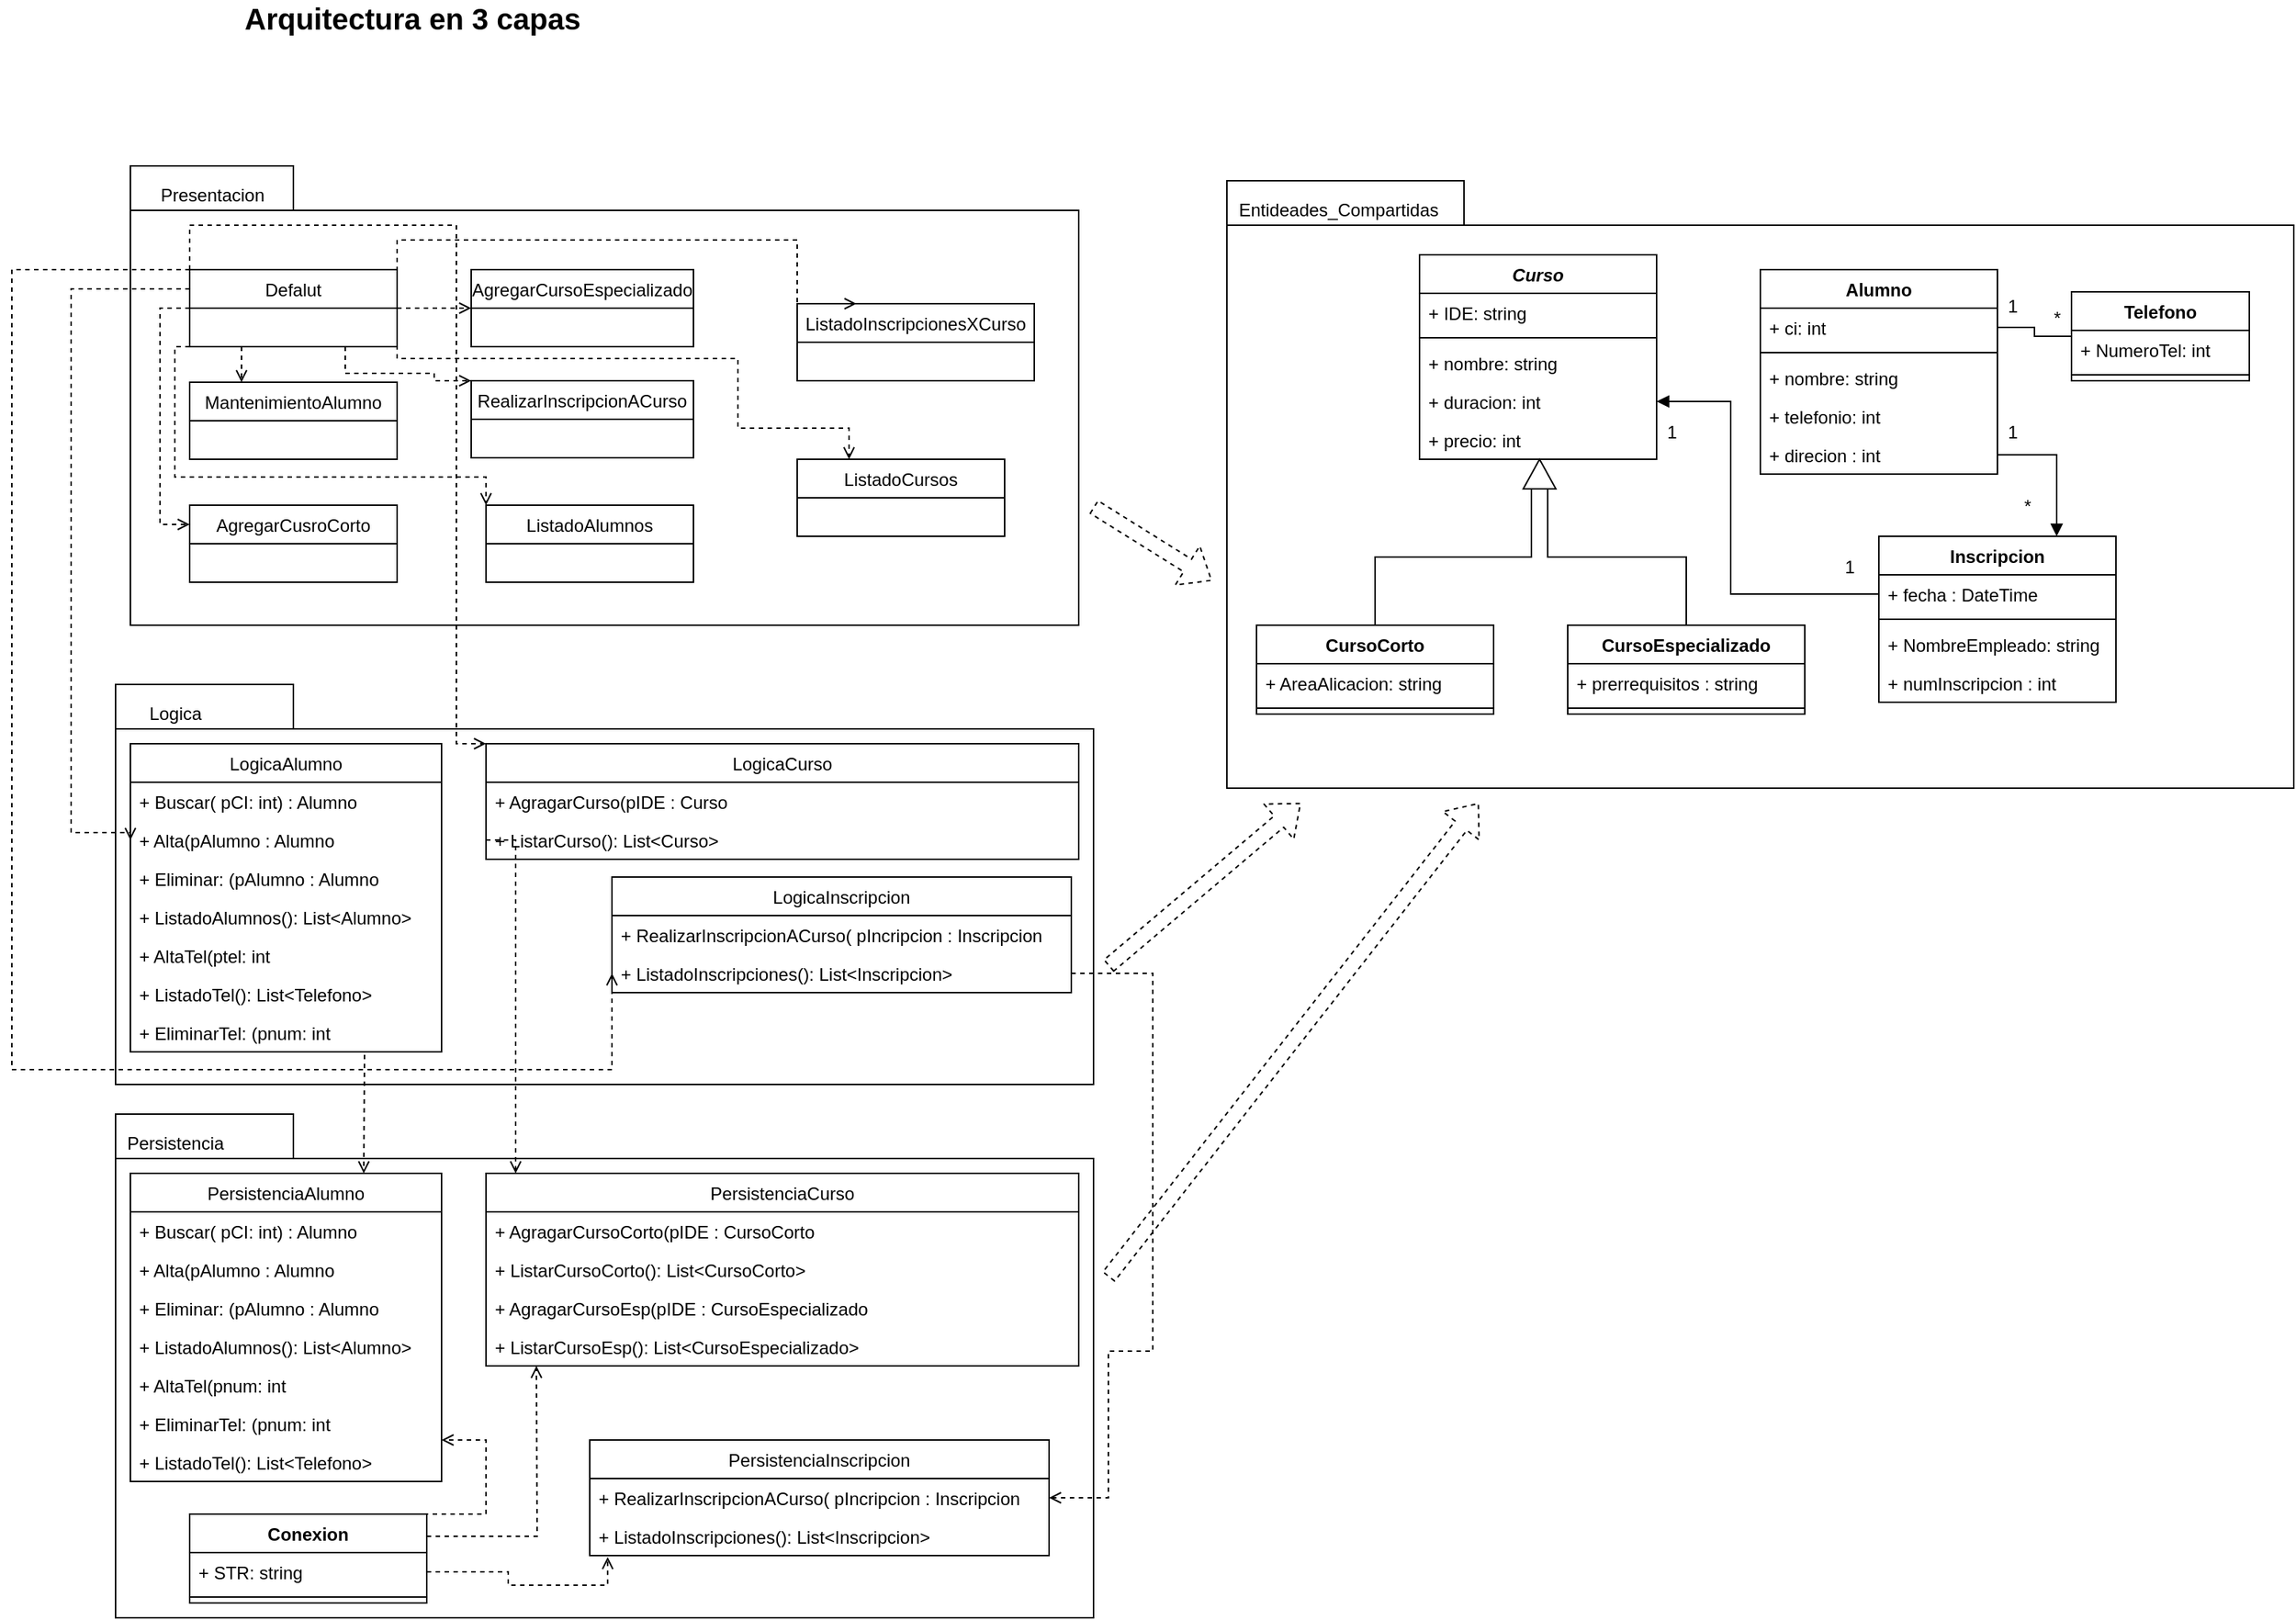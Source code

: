 <mxfile version="13.6.3" type="device"><diagram id="pXyvaEt-0e333uQtJ3Nj" name="Page-1"><mxGraphModel dx="681" dy="1565" grid="1" gridSize="10" guides="1" tooltips="1" connect="1" arrows="1" fold="1" page="1" pageScale="1" pageWidth="850" pageHeight="1100" math="0" shadow="0"><root><mxCell id="0"/><mxCell id="1" parent="0"/><mxCell id="7rVSBDnHwhXZP3ENCWc4-67" value="" style="shape=folder;fontStyle=1;spacingTop=10;tabWidth=120;tabHeight=30;tabPosition=left;html=1;" parent="1" vertex="1"><mxGeometry x="210" y="320" width="660" height="270" as="geometry"/></mxCell><mxCell id="7rVSBDnHwhXZP3ENCWc4-52" value="" style="shape=folder;fontStyle=1;spacingTop=10;tabWidth=110;tabHeight=30;tabPosition=left;html=1;" parent="1" vertex="1"><mxGeometry x="220" y="-30" width="640" height="310" as="geometry"/></mxCell><mxCell id="7rVSBDnHwhXZP3ENCWc4-31" value="" style="shape=folder;fontStyle=1;spacingTop=10;tabWidth=160;tabHeight=30;tabPosition=left;html=1;" parent="1" vertex="1"><mxGeometry x="960" y="-20" width="720" height="410" as="geometry"/></mxCell><mxCell id="7rVSBDnHwhXZP3ENCWc4-15" style="edgeStyle=orthogonalEdgeStyle;rounded=0;orthogonalLoop=1;jettySize=auto;html=1;exitX=0;exitY=0.25;exitDx=0;exitDy=0;endArrow=none;endFill=0;" parent="1" source="7rVSBDnHwhXZP3ENCWc4-14" target="7rVSBDnHwhXZP3ENCWc4-5" edge="1"><mxGeometry relative="1" as="geometry"/></mxCell><mxCell id="7rVSBDnHwhXZP3ENCWc4-16" style="edgeStyle=orthogonalEdgeStyle;rounded=0;orthogonalLoop=1;jettySize=auto;html=1;exitX=0;exitY=0.75;exitDx=0;exitDy=0;entryX=0.5;entryY=0;entryDx=0;entryDy=0;endArrow=none;endFill=0;" parent="1" source="7rVSBDnHwhXZP3ENCWc4-14" target="7rVSBDnHwhXZP3ENCWc4-11" edge="1"><mxGeometry relative="1" as="geometry"/></mxCell><mxCell id="7rVSBDnHwhXZP3ENCWc4-14" value="" style="triangle;whiteSpace=wrap;html=1;rotation=-90;" parent="1" vertex="1"><mxGeometry x="1161" y="167" width="20" height="22" as="geometry"/></mxCell><mxCell id="7rVSBDnHwhXZP3ENCWc4-29" style="edgeStyle=orthogonalEdgeStyle;rounded=0;orthogonalLoop=1;jettySize=auto;html=1;exitX=1;exitY=0.5;exitDx=0;exitDy=0;entryX=0.75;entryY=0;entryDx=0;entryDy=0;endArrow=block;endFill=1;" parent="1" source="7rVSBDnHwhXZP3ENCWc4-22" target="7rVSBDnHwhXZP3ENCWc4-23" edge="1"><mxGeometry relative="1" as="geometry"/></mxCell><mxCell id="7rVSBDnHwhXZP3ENCWc4-30" style="edgeStyle=orthogonalEdgeStyle;rounded=0;orthogonalLoop=1;jettySize=auto;html=1;exitX=0;exitY=0.5;exitDx=0;exitDy=0;entryX=1;entryY=0.5;entryDx=0;entryDy=0;endArrow=block;endFill=1;" parent="1" source="7rVSBDnHwhXZP3ENCWc4-24" target="7rVSBDnHwhXZP3ENCWc4-9" edge="1"><mxGeometry relative="1" as="geometry"><Array as="points"><mxPoint x="1300" y="259"/><mxPoint x="1300" y="129"/></Array></mxGeometry></mxCell><mxCell id="2" value="Entideades_Compartidas" style="text;html=1;align=center;verticalAlign=middle;resizable=0;points=[];autosize=1;" parent="1" vertex="1"><mxGeometry x="960" y="-10" width="150" height="20" as="geometry"/></mxCell><mxCell id="7rVSBDnHwhXZP3ENCWc4-44" style="edgeStyle=orthogonalEdgeStyle;rounded=0;orthogonalLoop=1;jettySize=auto;html=1;exitX=1;exitY=0.5;exitDx=0;exitDy=0;entryX=0;entryY=0.5;entryDx=0;entryDy=0;endArrow=open;endFill=0;dashed=1;" parent="1" source="7rVSBDnHwhXZP3ENCWc4-36" target="7rVSBDnHwhXZP3ENCWc4-39" edge="1"><mxGeometry relative="1" as="geometry"/></mxCell><mxCell id="7rVSBDnHwhXZP3ENCWc4-45" style="edgeStyle=orthogonalEdgeStyle;rounded=0;orthogonalLoop=1;jettySize=auto;html=1;exitX=1;exitY=0.25;exitDx=0;exitDy=0;entryX=0.25;entryY=0;entryDx=0;entryDy=0;dashed=1;endArrow=open;endFill=0;" parent="1" source="7rVSBDnHwhXZP3ENCWc4-36" target="7rVSBDnHwhXZP3ENCWc4-43" edge="1"><mxGeometry relative="1" as="geometry"><Array as="points"><mxPoint x="400" y="20"/><mxPoint x="670" y="20"/></Array></mxGeometry></mxCell><mxCell id="7rVSBDnHwhXZP3ENCWc4-46" style="edgeStyle=orthogonalEdgeStyle;rounded=0;orthogonalLoop=1;jettySize=auto;html=1;exitX=1;exitY=0.75;exitDx=0;exitDy=0;entryX=0.25;entryY=0;entryDx=0;entryDy=0;dashed=1;endArrow=open;endFill=0;" parent="1" source="7rVSBDnHwhXZP3ENCWc4-36" target="7rVSBDnHwhXZP3ENCWc4-42" edge="1"><mxGeometry relative="1" as="geometry"><Array as="points"><mxPoint x="400" y="100"/><mxPoint x="630" y="100"/><mxPoint x="630" y="147"/></Array></mxGeometry></mxCell><mxCell id="7rVSBDnHwhXZP3ENCWc4-47" style="edgeStyle=orthogonalEdgeStyle;rounded=0;orthogonalLoop=1;jettySize=auto;html=1;exitX=0.75;exitY=1;exitDx=0;exitDy=0;entryX=0;entryY=0;entryDx=0;entryDy=0;dashed=1;endArrow=open;endFill=0;" parent="1" source="7rVSBDnHwhXZP3ENCWc4-36" target="7rVSBDnHwhXZP3ENCWc4-38" edge="1"><mxGeometry relative="1" as="geometry"><Array as="points"><mxPoint x="365" y="110"/><mxPoint x="425" y="110"/><mxPoint x="425" y="115"/></Array></mxGeometry></mxCell><mxCell id="7rVSBDnHwhXZP3ENCWc4-49" style="edgeStyle=orthogonalEdgeStyle;rounded=0;orthogonalLoop=1;jettySize=auto;html=1;exitX=0;exitY=1;exitDx=0;exitDy=0;entryX=0;entryY=0;entryDx=0;entryDy=0;dashed=1;endArrow=open;endFill=0;" parent="1" source="7rVSBDnHwhXZP3ENCWc4-36" target="7rVSBDnHwhXZP3ENCWc4-41" edge="1"><mxGeometry relative="1" as="geometry"><Array as="points"><mxPoint x="250" y="92"/><mxPoint x="250" y="180"/><mxPoint x="460" y="180"/></Array></mxGeometry></mxCell><mxCell id="7rVSBDnHwhXZP3ENCWc4-51" style="edgeStyle=orthogonalEdgeStyle;rounded=0;orthogonalLoop=1;jettySize=auto;html=1;exitX=0;exitY=0.5;exitDx=0;exitDy=0;entryX=0;entryY=0.25;entryDx=0;entryDy=0;dashed=1;endArrow=open;endFill=0;" parent="1" source="7rVSBDnHwhXZP3ENCWc4-36" target="7rVSBDnHwhXZP3ENCWc4-40" edge="1"><mxGeometry relative="1" as="geometry"/></mxCell><mxCell id="7rVSBDnHwhXZP3ENCWc4-69" style="edgeStyle=orthogonalEdgeStyle;rounded=0;orthogonalLoop=1;jettySize=auto;html=1;exitX=0;exitY=0.25;exitDx=0;exitDy=0;entryX=0;entryY=0.5;entryDx=0;entryDy=0;dashed=1;endArrow=open;endFill=0;" parent="1" source="7rVSBDnHwhXZP3ENCWc4-36" target="7rVSBDnHwhXZP3ENCWc4-56" edge="1"><mxGeometry relative="1" as="geometry"><Array as="points"><mxPoint x="180" y="53"/><mxPoint x="180" y="420"/><mxPoint x="220" y="420"/></Array></mxGeometry></mxCell><mxCell id="7rVSBDnHwhXZP3ENCWc4-70" style="edgeStyle=orthogonalEdgeStyle;rounded=0;orthogonalLoop=1;jettySize=auto;html=1;exitX=0;exitY=0;exitDx=0;exitDy=0;dashed=1;endArrow=open;endFill=0;entryX=0;entryY=0;entryDx=0;entryDy=0;" parent="1" source="7rVSBDnHwhXZP3ENCWc4-36" target="7rVSBDnHwhXZP3ENCWc4-58" edge="1"><mxGeometry relative="1" as="geometry"><mxPoint x="150" y="350" as="targetPoint"/><Array as="points"><mxPoint x="260" y="10"/><mxPoint x="440" y="10"/><mxPoint x="440" y="360"/></Array></mxGeometry></mxCell><mxCell id="7rVSBDnHwhXZP3ENCWc4-71" style="edgeStyle=orthogonalEdgeStyle;rounded=0;orthogonalLoop=1;jettySize=auto;html=1;exitX=1;exitY=1;exitDx=0;exitDy=0;entryX=0;entryY=0.5;entryDx=0;entryDy=0;dashed=1;endArrow=open;endFill=0;" parent="1" source="7rVSBDnHwhXZP3ENCWc4-36" target="7rVSBDnHwhXZP3ENCWc4-64" edge="1"><mxGeometry relative="1" as="geometry"><Array as="points"><mxPoint x="400" y="40"/><mxPoint x="140" y="40"/><mxPoint x="140" y="580"/><mxPoint x="545" y="580"/></Array></mxGeometry></mxCell><mxCell id="7rVSBDnHwhXZP3ENCWc4-36" value="Defalut" style="swimlane;fontStyle=0;childLayout=stackLayout;horizontal=1;startSize=26;fillColor=none;horizontalStack=0;resizeParent=1;resizeParentMax=0;resizeLast=0;collapsible=1;marginBottom=0;" parent="1" vertex="1"><mxGeometry x="260" y="40" width="140" height="52" as="geometry"/></mxCell><mxCell id="7rVSBDnHwhXZP3ENCWc4-41" value="ListadoAlumnos" style="swimlane;fontStyle=0;childLayout=stackLayout;horizontal=1;startSize=26;fillColor=none;horizontalStack=0;resizeParent=1;resizeParentMax=0;resizeLast=0;collapsible=1;marginBottom=0;" parent="1" vertex="1"><mxGeometry x="460" y="199" width="140" height="52" as="geometry"/></mxCell><mxCell id="7rVSBDnHwhXZP3ENCWc4-40" value="AgregarCusroCorto" style="swimlane;fontStyle=0;childLayout=stackLayout;horizontal=1;startSize=26;fillColor=none;horizontalStack=0;resizeParent=1;resizeParentMax=0;resizeLast=0;collapsible=1;marginBottom=0;" parent="1" vertex="1"><mxGeometry x="260" y="199" width="140" height="52" as="geometry"/></mxCell><mxCell id="7rVSBDnHwhXZP3ENCWc4-39" value="AgregarCursoEspecializado" style="swimlane;fontStyle=0;childLayout=stackLayout;horizontal=1;startSize=26;fillColor=none;horizontalStack=0;resizeParent=1;resizeParentMax=0;resizeLast=0;collapsible=1;marginBottom=0;" parent="1" vertex="1"><mxGeometry x="450" y="40" width="150" height="52" as="geometry"/></mxCell><mxCell id="7rVSBDnHwhXZP3ENCWc4-38" value="RealizarInscripcionACurso" style="swimlane;fontStyle=0;childLayout=stackLayout;horizontal=1;startSize=26;fillColor=none;horizontalStack=0;resizeParent=1;resizeParentMax=0;resizeLast=0;collapsible=1;marginBottom=0;" parent="1" vertex="1"><mxGeometry x="450" y="115" width="150" height="52" as="geometry"/></mxCell><mxCell id="7rVSBDnHwhXZP3ENCWc4-37" value="MantenimientoAlumno" style="swimlane;fontStyle=0;childLayout=stackLayout;horizontal=1;startSize=26;fillColor=none;horizontalStack=0;resizeParent=1;resizeParentMax=0;resizeLast=0;collapsible=1;marginBottom=0;" parent="1" vertex="1"><mxGeometry x="260" y="116" width="140" height="52" as="geometry"/></mxCell><mxCell id="7rVSBDnHwhXZP3ENCWc4-50" style="edgeStyle=orthogonalEdgeStyle;rounded=0;orthogonalLoop=1;jettySize=auto;html=1;exitX=0.25;exitY=1;exitDx=0;exitDy=0;dashed=1;endArrow=open;endFill=0;" parent="1" source="7rVSBDnHwhXZP3ENCWc4-36" edge="1"><mxGeometry relative="1" as="geometry"><mxPoint x="295" y="92" as="sourcePoint"/><mxPoint x="295" y="116" as="targetPoint"/><Array as="points"><mxPoint x="295" y="116"/></Array></mxGeometry></mxCell><mxCell id="7rVSBDnHwhXZP3ENCWc4-53" value="Presentacion" style="text;html=1;align=center;verticalAlign=middle;resizable=0;points=[];autosize=1;" parent="1" vertex="1"><mxGeometry x="230" y="-20" width="90" height="20" as="geometry"/></mxCell><mxCell id="7rVSBDnHwhXZP3ENCWc4-1" value="Curso" style="swimlane;fontStyle=3;align=center;verticalAlign=top;childLayout=stackLayout;horizontal=1;startSize=26;horizontalStack=0;resizeParent=1;resizeParentMax=0;resizeLast=0;collapsible=1;marginBottom=0;" parent="1" vertex="1"><mxGeometry x="1090" y="30" width="160" height="138" as="geometry"/></mxCell><mxCell id="7rVSBDnHwhXZP3ENCWc4-2" value="+ IDE: string" style="text;strokeColor=none;fillColor=none;align=left;verticalAlign=top;spacingLeft=4;spacingRight=4;overflow=hidden;rotatable=0;points=[[0,0.5],[1,0.5]];portConstraint=eastwest;" parent="7rVSBDnHwhXZP3ENCWc4-1" vertex="1"><mxGeometry y="26" width="160" height="26" as="geometry"/></mxCell><mxCell id="7rVSBDnHwhXZP3ENCWc4-3" value="" style="line;strokeWidth=1;fillColor=none;align=left;verticalAlign=middle;spacingTop=-1;spacingLeft=3;spacingRight=3;rotatable=0;labelPosition=right;points=[];portConstraint=eastwest;" parent="7rVSBDnHwhXZP3ENCWc4-1" vertex="1"><mxGeometry y="52" width="160" height="8" as="geometry"/></mxCell><mxCell id="7rVSBDnHwhXZP3ENCWc4-4" value="+ nombre: string" style="text;strokeColor=none;fillColor=none;align=left;verticalAlign=top;spacingLeft=4;spacingRight=4;overflow=hidden;rotatable=0;points=[[0,0.5],[1,0.5]];portConstraint=eastwest;" parent="7rVSBDnHwhXZP3ENCWc4-1" vertex="1"><mxGeometry y="60" width="160" height="26" as="geometry"/></mxCell><mxCell id="7rVSBDnHwhXZP3ENCWc4-9" value="+ duracion: int" style="text;strokeColor=none;fillColor=none;align=left;verticalAlign=top;spacingLeft=4;spacingRight=4;overflow=hidden;rotatable=0;points=[[0,0.5],[1,0.5]];portConstraint=eastwest;" parent="7rVSBDnHwhXZP3ENCWc4-1" vertex="1"><mxGeometry y="86" width="160" height="26" as="geometry"/></mxCell><mxCell id="7rVSBDnHwhXZP3ENCWc4-10" value="+ precio: int" style="text;strokeColor=none;fillColor=none;align=left;verticalAlign=top;spacingLeft=4;spacingRight=4;overflow=hidden;rotatable=0;points=[[0,0.5],[1,0.5]];portConstraint=eastwest;" parent="7rVSBDnHwhXZP3ENCWc4-1" vertex="1"><mxGeometry y="112" width="160" height="26" as="geometry"/></mxCell><mxCell id="7rVSBDnHwhXZP3ENCWc4-11" value="CursoEspecializado" style="swimlane;fontStyle=1;align=center;verticalAlign=top;childLayout=stackLayout;horizontal=1;startSize=26;horizontalStack=0;resizeParent=1;resizeParentMax=0;resizeLast=0;collapsible=1;marginBottom=0;" parent="1" vertex="1"><mxGeometry x="1190" y="280" width="160" height="60" as="geometry"/></mxCell><mxCell id="7rVSBDnHwhXZP3ENCWc4-12" value="+ prerrequisitos : string" style="text;strokeColor=none;fillColor=none;align=left;verticalAlign=top;spacingLeft=4;spacingRight=4;overflow=hidden;rotatable=0;points=[[0,0.5],[1,0.5]];portConstraint=eastwest;" parent="7rVSBDnHwhXZP3ENCWc4-11" vertex="1"><mxGeometry y="26" width="160" height="26" as="geometry"/></mxCell><mxCell id="7rVSBDnHwhXZP3ENCWc4-13" value="" style="line;strokeWidth=1;fillColor=none;align=left;verticalAlign=middle;spacingTop=-1;spacingLeft=3;spacingRight=3;rotatable=0;labelPosition=right;points=[];portConstraint=eastwest;" parent="7rVSBDnHwhXZP3ENCWc4-11" vertex="1"><mxGeometry y="52" width="160" height="8" as="geometry"/></mxCell><mxCell id="7rVSBDnHwhXZP3ENCWc4-5" value="CursoCorto" style="swimlane;fontStyle=1;align=center;verticalAlign=top;childLayout=stackLayout;horizontal=1;startSize=26;horizontalStack=0;resizeParent=1;resizeParentMax=0;resizeLast=0;collapsible=1;marginBottom=0;" parent="1" vertex="1"><mxGeometry x="980" y="280" width="160" height="60" as="geometry"/></mxCell><mxCell id="7rVSBDnHwhXZP3ENCWc4-6" value="+ AreaAlicacion: string" style="text;strokeColor=none;fillColor=none;align=left;verticalAlign=top;spacingLeft=4;spacingRight=4;overflow=hidden;rotatable=0;points=[[0,0.5],[1,0.5]];portConstraint=eastwest;" parent="7rVSBDnHwhXZP3ENCWc4-5" vertex="1"><mxGeometry y="26" width="160" height="26" as="geometry"/></mxCell><mxCell id="7rVSBDnHwhXZP3ENCWc4-7" value="" style="line;strokeWidth=1;fillColor=none;align=left;verticalAlign=middle;spacingTop=-1;spacingLeft=3;spacingRight=3;rotatable=0;labelPosition=right;points=[];portConstraint=eastwest;" parent="7rVSBDnHwhXZP3ENCWc4-5" vertex="1"><mxGeometry y="52" width="160" height="8" as="geometry"/></mxCell><mxCell id="7rVSBDnHwhXZP3ENCWc4-17" value="Alumno" style="swimlane;fontStyle=1;align=center;verticalAlign=top;childLayout=stackLayout;horizontal=1;startSize=26;horizontalStack=0;resizeParent=1;resizeParentMax=0;resizeLast=0;collapsible=1;marginBottom=0;" parent="1" vertex="1"><mxGeometry x="1320" y="40" width="160" height="138" as="geometry"/></mxCell><mxCell id="7rVSBDnHwhXZP3ENCWc4-18" value="+ ci: int" style="text;strokeColor=none;fillColor=none;align=left;verticalAlign=top;spacingLeft=4;spacingRight=4;overflow=hidden;rotatable=0;points=[[0,0.5],[1,0.5]];portConstraint=eastwest;" parent="7rVSBDnHwhXZP3ENCWc4-17" vertex="1"><mxGeometry y="26" width="160" height="26" as="geometry"/></mxCell><mxCell id="7rVSBDnHwhXZP3ENCWc4-19" value="" style="line;strokeWidth=1;fillColor=none;align=left;verticalAlign=middle;spacingTop=-1;spacingLeft=3;spacingRight=3;rotatable=0;labelPosition=right;points=[];portConstraint=eastwest;" parent="7rVSBDnHwhXZP3ENCWc4-17" vertex="1"><mxGeometry y="52" width="160" height="8" as="geometry"/></mxCell><mxCell id="7rVSBDnHwhXZP3ENCWc4-20" value="+ nombre: string" style="text;strokeColor=none;fillColor=none;align=left;verticalAlign=top;spacingLeft=4;spacingRight=4;overflow=hidden;rotatable=0;points=[[0,0.5],[1,0.5]];portConstraint=eastwest;" parent="7rVSBDnHwhXZP3ENCWc4-17" vertex="1"><mxGeometry y="60" width="160" height="26" as="geometry"/></mxCell><mxCell id="7rVSBDnHwhXZP3ENCWc4-21" value="+ telefonio: int" style="text;strokeColor=none;fillColor=none;align=left;verticalAlign=top;spacingLeft=4;spacingRight=4;overflow=hidden;rotatable=0;points=[[0,0.5],[1,0.5]];portConstraint=eastwest;" parent="7rVSBDnHwhXZP3ENCWc4-17" vertex="1"><mxGeometry y="86" width="160" height="26" as="geometry"/></mxCell><mxCell id="7rVSBDnHwhXZP3ENCWc4-22" value="+ direcion : int" style="text;strokeColor=none;fillColor=none;align=left;verticalAlign=top;spacingLeft=4;spacingRight=4;overflow=hidden;rotatable=0;points=[[0,0.5],[1,0.5]];portConstraint=eastwest;" parent="7rVSBDnHwhXZP3ENCWc4-17" vertex="1"><mxGeometry y="112" width="160" height="26" as="geometry"/></mxCell><mxCell id="7rVSBDnHwhXZP3ENCWc4-23" value="Inscripcion" style="swimlane;fontStyle=1;align=center;verticalAlign=top;childLayout=stackLayout;horizontal=1;startSize=26;horizontalStack=0;resizeParent=1;resizeParentMax=0;resizeLast=0;collapsible=1;marginBottom=0;" parent="1" vertex="1"><mxGeometry x="1400" y="220" width="160" height="112" as="geometry"/></mxCell><mxCell id="7rVSBDnHwhXZP3ENCWc4-24" value="+ fecha : DateTime" style="text;strokeColor=none;fillColor=none;align=left;verticalAlign=top;spacingLeft=4;spacingRight=4;overflow=hidden;rotatable=0;points=[[0,0.5],[1,0.5]];portConstraint=eastwest;" parent="7rVSBDnHwhXZP3ENCWc4-23" vertex="1"><mxGeometry y="26" width="160" height="26" as="geometry"/></mxCell><mxCell id="7rVSBDnHwhXZP3ENCWc4-25" value="" style="line;strokeWidth=1;fillColor=none;align=left;verticalAlign=middle;spacingTop=-1;spacingLeft=3;spacingRight=3;rotatable=0;labelPosition=right;points=[];portConstraint=eastwest;" parent="7rVSBDnHwhXZP3ENCWc4-23" vertex="1"><mxGeometry y="52" width="160" height="8" as="geometry"/></mxCell><mxCell id="7rVSBDnHwhXZP3ENCWc4-26" value="+ NombreEmpleado: string" style="text;strokeColor=none;fillColor=none;align=left;verticalAlign=top;spacingLeft=4;spacingRight=4;overflow=hidden;rotatable=0;points=[[0,0.5],[1,0.5]];portConstraint=eastwest;" parent="7rVSBDnHwhXZP3ENCWc4-23" vertex="1"><mxGeometry y="60" width="160" height="26" as="geometry"/></mxCell><mxCell id="7rVSBDnHwhXZP3ENCWc4-27" value="+ numInscripcion : int" style="text;strokeColor=none;fillColor=none;align=left;verticalAlign=top;spacingLeft=4;spacingRight=4;overflow=hidden;rotatable=0;points=[[0,0.5],[1,0.5]];portConstraint=eastwest;" parent="7rVSBDnHwhXZP3ENCWc4-23" vertex="1"><mxGeometry y="86" width="160" height="26" as="geometry"/></mxCell><mxCell id="7rVSBDnHwhXZP3ENCWc4-54" value="LogicaAlumno" style="swimlane;fontStyle=0;childLayout=stackLayout;horizontal=1;startSize=26;fillColor=none;horizontalStack=0;resizeParent=1;resizeParentMax=0;resizeLast=0;collapsible=1;marginBottom=0;" parent="1" vertex="1"><mxGeometry x="220" y="360" width="210" height="208" as="geometry"/></mxCell><mxCell id="7rVSBDnHwhXZP3ENCWc4-55" value="+ Buscar( pCI: int) : Alumno " style="text;strokeColor=none;fillColor=none;align=left;verticalAlign=top;spacingLeft=4;spacingRight=4;overflow=hidden;rotatable=0;points=[[0,0.5],[1,0.5]];portConstraint=eastwest;" parent="7rVSBDnHwhXZP3ENCWc4-54" vertex="1"><mxGeometry y="26" width="210" height="26" as="geometry"/></mxCell><mxCell id="7rVSBDnHwhXZP3ENCWc4-56" value="+ Alta(pAlumno : Alumno" style="text;strokeColor=none;fillColor=none;align=left;verticalAlign=top;spacingLeft=4;spacingRight=4;overflow=hidden;rotatable=0;points=[[0,0.5],[1,0.5]];portConstraint=eastwest;" parent="7rVSBDnHwhXZP3ENCWc4-54" vertex="1"><mxGeometry y="52" width="210" height="26" as="geometry"/></mxCell><mxCell id="7rVSBDnHwhXZP3ENCWc4-57" value="+ Eliminar: (pAlumno : Alumno" style="text;strokeColor=none;fillColor=none;align=left;verticalAlign=top;spacingLeft=4;spacingRight=4;overflow=hidden;rotatable=0;points=[[0,0.5],[1,0.5]];portConstraint=eastwest;" parent="7rVSBDnHwhXZP3ENCWc4-54" vertex="1"><mxGeometry y="78" width="210" height="26" as="geometry"/></mxCell><mxCell id="7rVSBDnHwhXZP3ENCWc4-66" value="+ ListadoAlumnos(): List&lt;Alumno&gt;" style="text;strokeColor=none;fillColor=none;align=left;verticalAlign=top;spacingLeft=4;spacingRight=4;overflow=hidden;rotatable=0;points=[[0,0.5],[1,0.5]];portConstraint=eastwest;" parent="7rVSBDnHwhXZP3ENCWc4-54" vertex="1"><mxGeometry y="104" width="210" height="26" as="geometry"/></mxCell><mxCell id="8IQO9T_maFmBHRBl9lKQ-18" value="+ AltaTel(ptel: int" style="text;strokeColor=none;fillColor=none;align=left;verticalAlign=top;spacingLeft=4;spacingRight=4;overflow=hidden;rotatable=0;points=[[0,0.5],[1,0.5]];portConstraint=eastwest;" vertex="1" parent="7rVSBDnHwhXZP3ENCWc4-54"><mxGeometry y="130" width="210" height="26" as="geometry"/></mxCell><mxCell id="8IQO9T_maFmBHRBl9lKQ-19" value="+ ListadoTel(): List&lt;Telefono&gt;" style="text;strokeColor=none;fillColor=none;align=left;verticalAlign=top;spacingLeft=4;spacingRight=4;overflow=hidden;rotatable=0;points=[[0,0.5],[1,0.5]];portConstraint=eastwest;" vertex="1" parent="7rVSBDnHwhXZP3ENCWc4-54"><mxGeometry y="156" width="210" height="26" as="geometry"/></mxCell><mxCell id="8IQO9T_maFmBHRBl9lKQ-20" value="+ EliminarTel: (pnum: int" style="text;strokeColor=none;fillColor=none;align=left;verticalAlign=top;spacingLeft=4;spacingRight=4;overflow=hidden;rotatable=0;points=[[0,0.5],[1,0.5]];portConstraint=eastwest;" vertex="1" parent="7rVSBDnHwhXZP3ENCWc4-54"><mxGeometry y="182" width="210" height="26" as="geometry"/></mxCell><mxCell id="7rVSBDnHwhXZP3ENCWc4-58" value="LogicaCurso" style="swimlane;fontStyle=0;childLayout=stackLayout;horizontal=1;startSize=26;fillColor=none;horizontalStack=0;resizeParent=1;resizeParentMax=0;resizeLast=0;collapsible=1;marginBottom=0;" parent="1" vertex="1"><mxGeometry x="460" y="360" width="400" height="78" as="geometry"/></mxCell><mxCell id="7rVSBDnHwhXZP3ENCWc4-59" value="+ AgragarCurso(pIDE : Curso" style="text;strokeColor=none;fillColor=none;align=left;verticalAlign=top;spacingLeft=4;spacingRight=4;overflow=hidden;rotatable=0;points=[[0,0.5],[1,0.5]];portConstraint=eastwest;" parent="7rVSBDnHwhXZP3ENCWc4-58" vertex="1"><mxGeometry y="26" width="400" height="26" as="geometry"/></mxCell><mxCell id="7rVSBDnHwhXZP3ENCWc4-61" value="+ ListarCurso(): List&lt;Curso&gt;" style="text;strokeColor=none;fillColor=none;align=left;verticalAlign=top;spacingLeft=4;spacingRight=4;overflow=hidden;rotatable=0;points=[[0,0.5],[1,0.5]];portConstraint=eastwest;" parent="7rVSBDnHwhXZP3ENCWc4-58" vertex="1"><mxGeometry y="52" width="400" height="26" as="geometry"/></mxCell><mxCell id="7rVSBDnHwhXZP3ENCWc4-62" value="LogicaInscripcion" style="swimlane;fontStyle=0;childLayout=stackLayout;horizontal=1;startSize=26;fillColor=none;horizontalStack=0;resizeParent=1;resizeParentMax=0;resizeLast=0;collapsible=1;marginBottom=0;" parent="1" vertex="1"><mxGeometry x="545" y="450" width="310" height="78" as="geometry"/></mxCell><mxCell id="7rVSBDnHwhXZP3ENCWc4-63" value="+ RealizarInscripcionACurso( pIncripcion : Inscripcion" style="text;strokeColor=none;fillColor=none;align=left;verticalAlign=top;spacingLeft=4;spacingRight=4;overflow=hidden;rotatable=0;points=[[0,0.5],[1,0.5]];portConstraint=eastwest;" parent="7rVSBDnHwhXZP3ENCWc4-62" vertex="1"><mxGeometry y="26" width="310" height="26" as="geometry"/></mxCell><mxCell id="7rVSBDnHwhXZP3ENCWc4-64" value="+ ListadoInscripciones(): List&lt;Inscripcion&gt;" style="text;strokeColor=none;fillColor=none;align=left;verticalAlign=top;spacingLeft=4;spacingRight=4;overflow=hidden;rotatable=0;points=[[0,0.5],[1,0.5]];portConstraint=eastwest;" parent="7rVSBDnHwhXZP3ENCWc4-62" vertex="1"><mxGeometry y="52" width="310" height="26" as="geometry"/></mxCell><mxCell id="7rVSBDnHwhXZP3ENCWc4-68" value="Logica" style="text;html=1;align=center;verticalAlign=middle;resizable=0;points=[];autosize=1;" parent="1" vertex="1"><mxGeometry x="225" y="330" width="50" height="20" as="geometry"/></mxCell><mxCell id="7rVSBDnHwhXZP3ENCWc4-43" value="ListadoInscripcionesXCurso" style="swimlane;fontStyle=0;childLayout=stackLayout;horizontal=1;startSize=26;fillColor=none;horizontalStack=0;resizeParent=1;resizeParentMax=0;resizeLast=0;collapsible=1;marginBottom=0;" parent="1" vertex="1"><mxGeometry x="670" y="63" width="160" height="52" as="geometry"/></mxCell><mxCell id="7rVSBDnHwhXZP3ENCWc4-42" value="ListadoCursos" style="swimlane;fontStyle=0;childLayout=stackLayout;horizontal=1;startSize=26;fillColor=none;horizontalStack=0;resizeParent=1;resizeParentMax=0;resizeLast=0;collapsible=1;marginBottom=0;" parent="1" vertex="1"><mxGeometry x="670" y="168" width="140" height="52" as="geometry"/></mxCell><mxCell id="7rVSBDnHwhXZP3ENCWc4-72" value="" style="shape=folder;fontStyle=1;spacingTop=10;tabWidth=120;tabHeight=30;tabPosition=left;html=1;" parent="1" vertex="1"><mxGeometry x="210" y="610" width="660" height="340" as="geometry"/></mxCell><mxCell id="7rVSBDnHwhXZP3ENCWc4-84" value="Persistencia" style="text;html=1;align=center;verticalAlign=middle;resizable=0;points=[];autosize=1;" parent="1" vertex="1"><mxGeometry x="210" y="620" width="80" height="20" as="geometry"/></mxCell><mxCell id="7rVSBDnHwhXZP3ENCWc4-73" value="PersistenciaAlumno" style="swimlane;fontStyle=0;childLayout=stackLayout;horizontal=1;startSize=26;fillColor=none;horizontalStack=0;resizeParent=1;resizeParentMax=0;resizeLast=0;collapsible=1;marginBottom=0;" parent="1" vertex="1"><mxGeometry x="220" y="650" width="210" height="208" as="geometry"/></mxCell><mxCell id="7rVSBDnHwhXZP3ENCWc4-74" value="+ Buscar( pCI: int) : Alumno " style="text;strokeColor=none;fillColor=none;align=left;verticalAlign=top;spacingLeft=4;spacingRight=4;overflow=hidden;rotatable=0;points=[[0,0.5],[1,0.5]];portConstraint=eastwest;" parent="7rVSBDnHwhXZP3ENCWc4-73" vertex="1"><mxGeometry y="26" width="210" height="26" as="geometry"/></mxCell><mxCell id="7rVSBDnHwhXZP3ENCWc4-75" value="+ Alta(pAlumno : Alumno" style="text;strokeColor=none;fillColor=none;align=left;verticalAlign=top;spacingLeft=4;spacingRight=4;overflow=hidden;rotatable=0;points=[[0,0.5],[1,0.5]];portConstraint=eastwest;" parent="7rVSBDnHwhXZP3ENCWc4-73" vertex="1"><mxGeometry y="52" width="210" height="26" as="geometry"/></mxCell><mxCell id="7rVSBDnHwhXZP3ENCWc4-76" value="+ Eliminar: (pAlumno : Alumno" style="text;strokeColor=none;fillColor=none;align=left;verticalAlign=top;spacingLeft=4;spacingRight=4;overflow=hidden;rotatable=0;points=[[0,0.5],[1,0.5]];portConstraint=eastwest;" parent="7rVSBDnHwhXZP3ENCWc4-73" vertex="1"><mxGeometry y="78" width="210" height="26" as="geometry"/></mxCell><mxCell id="7rVSBDnHwhXZP3ENCWc4-77" value="+ ListadoAlumnos(): List&lt;Alumno&gt;" style="text;strokeColor=none;fillColor=none;align=left;verticalAlign=top;spacingLeft=4;spacingRight=4;overflow=hidden;rotatable=0;points=[[0,0.5],[1,0.5]];portConstraint=eastwest;" parent="7rVSBDnHwhXZP3ENCWc4-73" vertex="1"><mxGeometry y="104" width="210" height="26" as="geometry"/></mxCell><mxCell id="8IQO9T_maFmBHRBl9lKQ-2" value="+ AltaTel(pnum: int" style="text;strokeColor=none;fillColor=none;align=left;verticalAlign=top;spacingLeft=4;spacingRight=4;overflow=hidden;rotatable=0;points=[[0,0.5],[1,0.5]];portConstraint=eastwest;" vertex="1" parent="7rVSBDnHwhXZP3ENCWc4-73"><mxGeometry y="130" width="210" height="26" as="geometry"/></mxCell><mxCell id="8IQO9T_maFmBHRBl9lKQ-3" value="+ EliminarTel: (pnum: int" style="text;strokeColor=none;fillColor=none;align=left;verticalAlign=top;spacingLeft=4;spacingRight=4;overflow=hidden;rotatable=0;points=[[0,0.5],[1,0.5]];portConstraint=eastwest;" vertex="1" parent="7rVSBDnHwhXZP3ENCWc4-73"><mxGeometry y="156" width="210" height="26" as="geometry"/></mxCell><mxCell id="8IQO9T_maFmBHRBl9lKQ-4" value="+ ListadoTel(): List&lt;Telefono&gt;" style="text;strokeColor=none;fillColor=none;align=left;verticalAlign=top;spacingLeft=4;spacingRight=4;overflow=hidden;rotatable=0;points=[[0,0.5],[1,0.5]];portConstraint=eastwest;" vertex="1" parent="7rVSBDnHwhXZP3ENCWc4-73"><mxGeometry y="182" width="210" height="26" as="geometry"/></mxCell><mxCell id="7rVSBDnHwhXZP3ENCWc4-78" value="PersistenciaCurso" style="swimlane;fontStyle=0;childLayout=stackLayout;horizontal=1;startSize=26;fillColor=none;horizontalStack=0;resizeParent=1;resizeParentMax=0;resizeLast=0;collapsible=1;marginBottom=0;" parent="1" vertex="1"><mxGeometry x="460" y="650" width="400" height="130" as="geometry"/></mxCell><mxCell id="7rVSBDnHwhXZP3ENCWc4-79" value="+ AgragarCursoCorto(pIDE : CursoCorto" style="text;strokeColor=none;fillColor=none;align=left;verticalAlign=top;spacingLeft=4;spacingRight=4;overflow=hidden;rotatable=0;points=[[0,0.5],[1,0.5]];portConstraint=eastwest;" parent="7rVSBDnHwhXZP3ENCWc4-78" vertex="1"><mxGeometry y="26" width="400" height="26" as="geometry"/></mxCell><mxCell id="7rVSBDnHwhXZP3ENCWc4-80" value="+ ListarCursoCorto(): List&lt;CursoCorto&gt;" style="text;strokeColor=none;fillColor=none;align=left;verticalAlign=top;spacingLeft=4;spacingRight=4;overflow=hidden;rotatable=0;points=[[0,0.5],[1,0.5]];portConstraint=eastwest;" parent="7rVSBDnHwhXZP3ENCWc4-78" vertex="1"><mxGeometry y="52" width="400" height="26" as="geometry"/></mxCell><mxCell id="8IQO9T_maFmBHRBl9lKQ-5" value="+ AgragarCursoEsp(pIDE : CursoEspecializado" style="text;strokeColor=none;fillColor=none;align=left;verticalAlign=top;spacingLeft=4;spacingRight=4;overflow=hidden;rotatable=0;points=[[0,0.5],[1,0.5]];portConstraint=eastwest;" vertex="1" parent="7rVSBDnHwhXZP3ENCWc4-78"><mxGeometry y="78" width="400" height="26" as="geometry"/></mxCell><mxCell id="8IQO9T_maFmBHRBl9lKQ-6" value="+ ListarCursoEsp(): List&lt;CursoEspecializado&gt;" style="text;strokeColor=none;fillColor=none;align=left;verticalAlign=top;spacingLeft=4;spacingRight=4;overflow=hidden;rotatable=0;points=[[0,0.5],[1,0.5]];portConstraint=eastwest;" vertex="1" parent="7rVSBDnHwhXZP3ENCWc4-78"><mxGeometry y="104" width="400" height="26" as="geometry"/></mxCell><mxCell id="7rVSBDnHwhXZP3ENCWc4-92" style="edgeStyle=orthogonalEdgeStyle;rounded=0;orthogonalLoop=1;jettySize=auto;html=1;exitX=1;exitY=0.25;exitDx=0;exitDy=0;dashed=1;endArrow=open;endFill=0;" parent="1" source="7rVSBDnHwhXZP3ENCWc4-87" edge="1"><mxGeometry relative="1" as="geometry"><mxPoint x="494" y="780" as="targetPoint"/></mxGeometry></mxCell><mxCell id="7rVSBDnHwhXZP3ENCWc4-93" style="edgeStyle=orthogonalEdgeStyle;rounded=0;orthogonalLoop=1;jettySize=auto;html=1;exitX=0.5;exitY=0;exitDx=0;exitDy=0;dashed=1;endArrow=open;endFill=0;" parent="1" source="7rVSBDnHwhXZP3ENCWc4-87" edge="1"><mxGeometry relative="1" as="geometry"><mxPoint x="430" y="830" as="targetPoint"/><Array as="points"><mxPoint x="460" y="880"/><mxPoint x="460" y="830"/><mxPoint x="430" y="830"/></Array></mxGeometry></mxCell><mxCell id="7rVSBDnHwhXZP3ENCWc4-91" style="edgeStyle=orthogonalEdgeStyle;rounded=0;orthogonalLoop=1;jettySize=auto;html=1;entryX=0.039;entryY=1.038;entryDx=0;entryDy=0;entryPerimeter=0;dashed=1;endArrow=open;endFill=0;" parent="1" source="7rVSBDnHwhXZP3ENCWc4-88" target="7rVSBDnHwhXZP3ENCWc4-83" edge="1"><mxGeometry relative="1" as="geometry"/></mxCell><mxCell id="7rVSBDnHwhXZP3ENCWc4-94" value="" style="shape=flexArrow;endArrow=classic;html=1;dashed=1;" parent="1" edge="1"><mxGeometry width="50" height="50" relative="1" as="geometry"><mxPoint x="880" y="510" as="sourcePoint"/><mxPoint x="1010" y="400" as="targetPoint"/></mxGeometry></mxCell><mxCell id="7rVSBDnHwhXZP3ENCWc4-95" value="" style="shape=flexArrow;endArrow=classic;html=1;dashed=1;" parent="1" edge="1"><mxGeometry width="50" height="50" relative="1" as="geometry"><mxPoint x="870" y="200" as="sourcePoint"/><mxPoint x="950" y="250" as="targetPoint"/></mxGeometry></mxCell><mxCell id="7rVSBDnHwhXZP3ENCWc4-96" value="" style="shape=flexArrow;endArrow=classic;html=1;dashed=1;" parent="1" edge="1"><mxGeometry width="50" height="50" relative="1" as="geometry"><mxPoint x="880" y="720" as="sourcePoint"/><mxPoint x="1130" y="400" as="targetPoint"/></mxGeometry></mxCell><mxCell id="7rVSBDnHwhXZP3ENCWc4-97" style="edgeStyle=orthogonalEdgeStyle;rounded=0;orthogonalLoop=1;jettySize=auto;html=1;entryX=0.75;entryY=0;entryDx=0;entryDy=0;dashed=1;endArrow=open;endFill=0;" parent="1" target="7rVSBDnHwhXZP3ENCWc4-73" edge="1"><mxGeometry relative="1" as="geometry"><Array as="points"><mxPoint x="378" y="570"/></Array><mxPoint x="378" y="570" as="sourcePoint"/></mxGeometry></mxCell><mxCell id="7rVSBDnHwhXZP3ENCWc4-98" style="edgeStyle=orthogonalEdgeStyle;rounded=0;orthogonalLoop=1;jettySize=auto;html=1;exitX=1;exitY=0.5;exitDx=0;exitDy=0;dashed=1;endArrow=open;endFill=0;" parent="1" source="7rVSBDnHwhXZP3ENCWc4-64" edge="1" target="7rVSBDnHwhXZP3ENCWc4-81"><mxGeometry relative="1" as="geometry"><mxPoint x="855" y="780" as="targetPoint"/><Array as="points"><mxPoint x="910" y="515"/><mxPoint x="910" y="770"/><mxPoint x="880" y="770"/><mxPoint x="880" y="869"/></Array></mxGeometry></mxCell><mxCell id="7rVSBDnHwhXZP3ENCWc4-99" style="edgeStyle=orthogonalEdgeStyle;rounded=0;orthogonalLoop=1;jettySize=auto;html=1;exitX=0;exitY=0.5;exitDx=0;exitDy=0;dashed=1;endArrow=open;endFill=0;" parent="1" source="7rVSBDnHwhXZP3ENCWc4-61" edge="1"><mxGeometry relative="1" as="geometry"><mxPoint x="480" y="650" as="targetPoint"/><Array as="points"><mxPoint x="480" y="425"/><mxPoint x="480" y="650"/></Array></mxGeometry></mxCell><mxCell id="7rVSBDnHwhXZP3ENCWc4-87" value="Conexion" style="swimlane;fontStyle=1;align=center;verticalAlign=top;childLayout=stackLayout;horizontal=1;startSize=26;horizontalStack=0;resizeParent=1;resizeParentMax=0;resizeLast=0;collapsible=1;marginBottom=0;" parent="1" vertex="1"><mxGeometry x="260" y="880" width="160" height="60" as="geometry"/></mxCell><mxCell id="7rVSBDnHwhXZP3ENCWc4-88" value="+ STR: string" style="text;strokeColor=none;fillColor=none;align=left;verticalAlign=top;spacingLeft=4;spacingRight=4;overflow=hidden;rotatable=0;points=[[0,0.5],[1,0.5]];portConstraint=eastwest;" parent="7rVSBDnHwhXZP3ENCWc4-87" vertex="1"><mxGeometry y="26" width="160" height="26" as="geometry"/></mxCell><mxCell id="7rVSBDnHwhXZP3ENCWc4-89" value="" style="line;strokeWidth=1;fillColor=none;align=left;verticalAlign=middle;spacingTop=-1;spacingLeft=3;spacingRight=3;rotatable=0;labelPosition=right;points=[];portConstraint=eastwest;" parent="7rVSBDnHwhXZP3ENCWc4-87" vertex="1"><mxGeometry y="52" width="160" height="8" as="geometry"/></mxCell><mxCell id="7rVSBDnHwhXZP3ENCWc4-81" value="PersistenciaInscripcion" style="swimlane;fontStyle=0;childLayout=stackLayout;horizontal=1;startSize=26;fillColor=none;horizontalStack=0;resizeParent=1;resizeParentMax=0;resizeLast=0;collapsible=1;marginBottom=0;" parent="1" vertex="1"><mxGeometry x="530" y="830" width="310" height="78" as="geometry"/></mxCell><mxCell id="7rVSBDnHwhXZP3ENCWc4-82" value="+ RealizarInscripcionACurso( pIncripcion : Inscripcion" style="text;strokeColor=none;fillColor=none;align=left;verticalAlign=top;spacingLeft=4;spacingRight=4;overflow=hidden;rotatable=0;points=[[0,0.5],[1,0.5]];portConstraint=eastwest;" parent="7rVSBDnHwhXZP3ENCWc4-81" vertex="1"><mxGeometry y="26" width="310" height="26" as="geometry"/></mxCell><mxCell id="7rVSBDnHwhXZP3ENCWc4-83" value="+ ListadoInscripciones(): List&lt;Inscripcion&gt;" style="text;strokeColor=none;fillColor=none;align=left;verticalAlign=top;spacingLeft=4;spacingRight=4;overflow=hidden;rotatable=0;points=[[0,0.5],[1,0.5]];portConstraint=eastwest;" parent="7rVSBDnHwhXZP3ENCWc4-81" vertex="1"><mxGeometry y="52" width="310" height="26" as="geometry"/></mxCell><mxCell id="8IQO9T_maFmBHRBl9lKQ-7" value="Telefono" style="swimlane;fontStyle=1;align=center;verticalAlign=top;childLayout=stackLayout;horizontal=1;startSize=26;horizontalStack=0;resizeParent=1;resizeParentMax=0;resizeLast=0;collapsible=1;marginBottom=0;" vertex="1" parent="1"><mxGeometry x="1530" y="55" width="120" height="60" as="geometry"/></mxCell><mxCell id="8IQO9T_maFmBHRBl9lKQ-8" value="+ NumeroTel: int" style="text;strokeColor=none;fillColor=none;align=left;verticalAlign=top;spacingLeft=4;spacingRight=4;overflow=hidden;rotatable=0;points=[[0,0.5],[1,0.5]];portConstraint=eastwest;" vertex="1" parent="8IQO9T_maFmBHRBl9lKQ-7"><mxGeometry y="26" width="120" height="26" as="geometry"/></mxCell><mxCell id="8IQO9T_maFmBHRBl9lKQ-9" value="" style="line;strokeWidth=1;fillColor=none;align=left;verticalAlign=middle;spacingTop=-1;spacingLeft=3;spacingRight=3;rotatable=0;labelPosition=right;points=[];portConstraint=eastwest;" vertex="1" parent="8IQO9T_maFmBHRBl9lKQ-7"><mxGeometry y="52" width="120" height="8" as="geometry"/></mxCell><mxCell id="8IQO9T_maFmBHRBl9lKQ-11" value="1" style="text;html=1;align=center;verticalAlign=middle;resizable=0;points=[];autosize=1;" vertex="1" parent="1"><mxGeometry x="1480" y="140" width="20" height="20" as="geometry"/></mxCell><mxCell id="8IQO9T_maFmBHRBl9lKQ-12" value="*" style="text;html=1;align=center;verticalAlign=middle;resizable=0;points=[];autosize=1;" vertex="1" parent="1"><mxGeometry x="1490" y="190" width="20" height="20" as="geometry"/></mxCell><mxCell id="8IQO9T_maFmBHRBl9lKQ-13" value="1" style="text;html=1;align=center;verticalAlign=middle;resizable=0;points=[];autosize=1;" vertex="1" parent="1"><mxGeometry x="1250" y="140" width="20" height="20" as="geometry"/></mxCell><mxCell id="8IQO9T_maFmBHRBl9lKQ-14" style="edgeStyle=orthogonalEdgeStyle;rounded=0;orthogonalLoop=1;jettySize=auto;html=1;exitX=1;exitY=0.5;exitDx=0;exitDy=0;entryX=0;entryY=0.154;entryDx=0;entryDy=0;entryPerimeter=0;endArrow=none;endFill=0;" edge="1" parent="1" source="7rVSBDnHwhXZP3ENCWc4-18" target="8IQO9T_maFmBHRBl9lKQ-8"><mxGeometry relative="1" as="geometry"/></mxCell><mxCell id="8IQO9T_maFmBHRBl9lKQ-15" value="1" style="text;html=1;align=center;verticalAlign=middle;resizable=0;points=[];autosize=1;" vertex="1" parent="1"><mxGeometry x="1480" y="55" width="20" height="20" as="geometry"/></mxCell><mxCell id="8IQO9T_maFmBHRBl9lKQ-16" value="*" style="text;html=1;align=center;verticalAlign=middle;resizable=0;points=[];autosize=1;" vertex="1" parent="1"><mxGeometry x="1510" y="63" width="20" height="20" as="geometry"/></mxCell><mxCell id="8IQO9T_maFmBHRBl9lKQ-17" value="1" style="text;html=1;align=center;verticalAlign=middle;resizable=0;points=[];autosize=1;" vertex="1" parent="1"><mxGeometry x="1370" y="231" width="20" height="20" as="geometry"/></mxCell><mxCell id="8IQO9T_maFmBHRBl9lKQ-21" value="&lt;font style=&quot;font-size: 20px&quot;&gt;&lt;b&gt;Arquitectura en 3 capas&lt;/b&gt;&lt;/font&gt;" style="text;html=1;align=center;verticalAlign=middle;resizable=0;points=[];autosize=1;" vertex="1" parent="1"><mxGeometry x="290" y="-140" width="240" height="20" as="geometry"/></mxCell></root></mxGraphModel></diagram></mxfile>